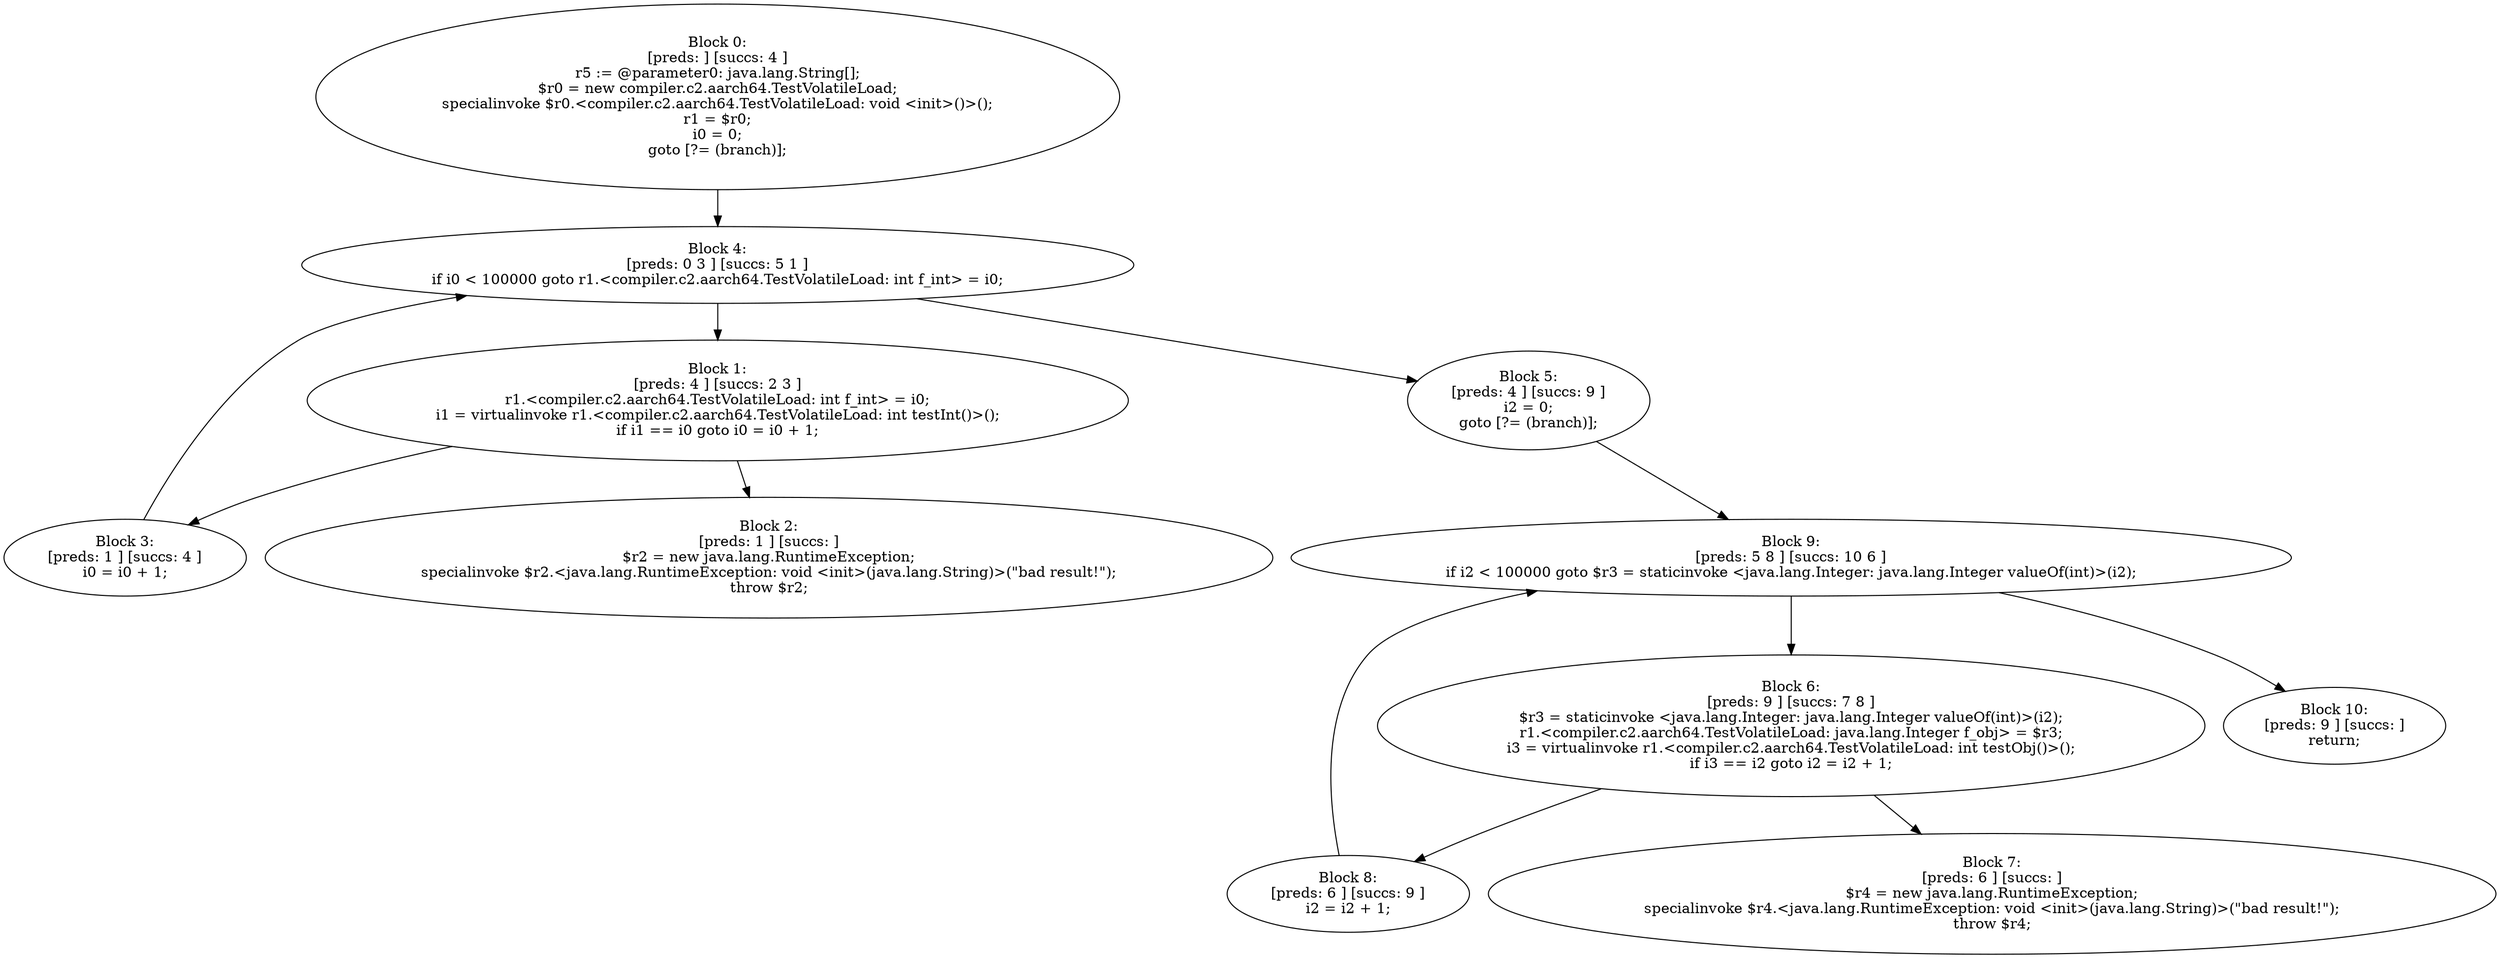digraph "unitGraph" {
    "Block 0:
[preds: ] [succs: 4 ]
r5 := @parameter0: java.lang.String[];
$r0 = new compiler.c2.aarch64.TestVolatileLoad;
specialinvoke $r0.<compiler.c2.aarch64.TestVolatileLoad: void <init>()>();
r1 = $r0;
i0 = 0;
goto [?= (branch)];
"
    "Block 1:
[preds: 4 ] [succs: 2 3 ]
r1.<compiler.c2.aarch64.TestVolatileLoad: int f_int> = i0;
i1 = virtualinvoke r1.<compiler.c2.aarch64.TestVolatileLoad: int testInt()>();
if i1 == i0 goto i0 = i0 + 1;
"
    "Block 2:
[preds: 1 ] [succs: ]
$r2 = new java.lang.RuntimeException;
specialinvoke $r2.<java.lang.RuntimeException: void <init>(java.lang.String)>(\"bad result!\");
throw $r2;
"
    "Block 3:
[preds: 1 ] [succs: 4 ]
i0 = i0 + 1;
"
    "Block 4:
[preds: 0 3 ] [succs: 5 1 ]
if i0 < 100000 goto r1.<compiler.c2.aarch64.TestVolatileLoad: int f_int> = i0;
"
    "Block 5:
[preds: 4 ] [succs: 9 ]
i2 = 0;
goto [?= (branch)];
"
    "Block 6:
[preds: 9 ] [succs: 7 8 ]
$r3 = staticinvoke <java.lang.Integer: java.lang.Integer valueOf(int)>(i2);
r1.<compiler.c2.aarch64.TestVolatileLoad: java.lang.Integer f_obj> = $r3;
i3 = virtualinvoke r1.<compiler.c2.aarch64.TestVolatileLoad: int testObj()>();
if i3 == i2 goto i2 = i2 + 1;
"
    "Block 7:
[preds: 6 ] [succs: ]
$r4 = new java.lang.RuntimeException;
specialinvoke $r4.<java.lang.RuntimeException: void <init>(java.lang.String)>(\"bad result!\");
throw $r4;
"
    "Block 8:
[preds: 6 ] [succs: 9 ]
i2 = i2 + 1;
"
    "Block 9:
[preds: 5 8 ] [succs: 10 6 ]
if i2 < 100000 goto $r3 = staticinvoke <java.lang.Integer: java.lang.Integer valueOf(int)>(i2);
"
    "Block 10:
[preds: 9 ] [succs: ]
return;
"
    "Block 0:
[preds: ] [succs: 4 ]
r5 := @parameter0: java.lang.String[];
$r0 = new compiler.c2.aarch64.TestVolatileLoad;
specialinvoke $r0.<compiler.c2.aarch64.TestVolatileLoad: void <init>()>();
r1 = $r0;
i0 = 0;
goto [?= (branch)];
"->"Block 4:
[preds: 0 3 ] [succs: 5 1 ]
if i0 < 100000 goto r1.<compiler.c2.aarch64.TestVolatileLoad: int f_int> = i0;
";
    "Block 1:
[preds: 4 ] [succs: 2 3 ]
r1.<compiler.c2.aarch64.TestVolatileLoad: int f_int> = i0;
i1 = virtualinvoke r1.<compiler.c2.aarch64.TestVolatileLoad: int testInt()>();
if i1 == i0 goto i0 = i0 + 1;
"->"Block 2:
[preds: 1 ] [succs: ]
$r2 = new java.lang.RuntimeException;
specialinvoke $r2.<java.lang.RuntimeException: void <init>(java.lang.String)>(\"bad result!\");
throw $r2;
";
    "Block 1:
[preds: 4 ] [succs: 2 3 ]
r1.<compiler.c2.aarch64.TestVolatileLoad: int f_int> = i0;
i1 = virtualinvoke r1.<compiler.c2.aarch64.TestVolatileLoad: int testInt()>();
if i1 == i0 goto i0 = i0 + 1;
"->"Block 3:
[preds: 1 ] [succs: 4 ]
i0 = i0 + 1;
";
    "Block 3:
[preds: 1 ] [succs: 4 ]
i0 = i0 + 1;
"->"Block 4:
[preds: 0 3 ] [succs: 5 1 ]
if i0 < 100000 goto r1.<compiler.c2.aarch64.TestVolatileLoad: int f_int> = i0;
";
    "Block 4:
[preds: 0 3 ] [succs: 5 1 ]
if i0 < 100000 goto r1.<compiler.c2.aarch64.TestVolatileLoad: int f_int> = i0;
"->"Block 5:
[preds: 4 ] [succs: 9 ]
i2 = 0;
goto [?= (branch)];
";
    "Block 4:
[preds: 0 3 ] [succs: 5 1 ]
if i0 < 100000 goto r1.<compiler.c2.aarch64.TestVolatileLoad: int f_int> = i0;
"->"Block 1:
[preds: 4 ] [succs: 2 3 ]
r1.<compiler.c2.aarch64.TestVolatileLoad: int f_int> = i0;
i1 = virtualinvoke r1.<compiler.c2.aarch64.TestVolatileLoad: int testInt()>();
if i1 == i0 goto i0 = i0 + 1;
";
    "Block 5:
[preds: 4 ] [succs: 9 ]
i2 = 0;
goto [?= (branch)];
"->"Block 9:
[preds: 5 8 ] [succs: 10 6 ]
if i2 < 100000 goto $r3 = staticinvoke <java.lang.Integer: java.lang.Integer valueOf(int)>(i2);
";
    "Block 6:
[preds: 9 ] [succs: 7 8 ]
$r3 = staticinvoke <java.lang.Integer: java.lang.Integer valueOf(int)>(i2);
r1.<compiler.c2.aarch64.TestVolatileLoad: java.lang.Integer f_obj> = $r3;
i3 = virtualinvoke r1.<compiler.c2.aarch64.TestVolatileLoad: int testObj()>();
if i3 == i2 goto i2 = i2 + 1;
"->"Block 7:
[preds: 6 ] [succs: ]
$r4 = new java.lang.RuntimeException;
specialinvoke $r4.<java.lang.RuntimeException: void <init>(java.lang.String)>(\"bad result!\");
throw $r4;
";
    "Block 6:
[preds: 9 ] [succs: 7 8 ]
$r3 = staticinvoke <java.lang.Integer: java.lang.Integer valueOf(int)>(i2);
r1.<compiler.c2.aarch64.TestVolatileLoad: java.lang.Integer f_obj> = $r3;
i3 = virtualinvoke r1.<compiler.c2.aarch64.TestVolatileLoad: int testObj()>();
if i3 == i2 goto i2 = i2 + 1;
"->"Block 8:
[preds: 6 ] [succs: 9 ]
i2 = i2 + 1;
";
    "Block 8:
[preds: 6 ] [succs: 9 ]
i2 = i2 + 1;
"->"Block 9:
[preds: 5 8 ] [succs: 10 6 ]
if i2 < 100000 goto $r3 = staticinvoke <java.lang.Integer: java.lang.Integer valueOf(int)>(i2);
";
    "Block 9:
[preds: 5 8 ] [succs: 10 6 ]
if i2 < 100000 goto $r3 = staticinvoke <java.lang.Integer: java.lang.Integer valueOf(int)>(i2);
"->"Block 10:
[preds: 9 ] [succs: ]
return;
";
    "Block 9:
[preds: 5 8 ] [succs: 10 6 ]
if i2 < 100000 goto $r3 = staticinvoke <java.lang.Integer: java.lang.Integer valueOf(int)>(i2);
"->"Block 6:
[preds: 9 ] [succs: 7 8 ]
$r3 = staticinvoke <java.lang.Integer: java.lang.Integer valueOf(int)>(i2);
r1.<compiler.c2.aarch64.TestVolatileLoad: java.lang.Integer f_obj> = $r3;
i3 = virtualinvoke r1.<compiler.c2.aarch64.TestVolatileLoad: int testObj()>();
if i3 == i2 goto i2 = i2 + 1;
";
}
